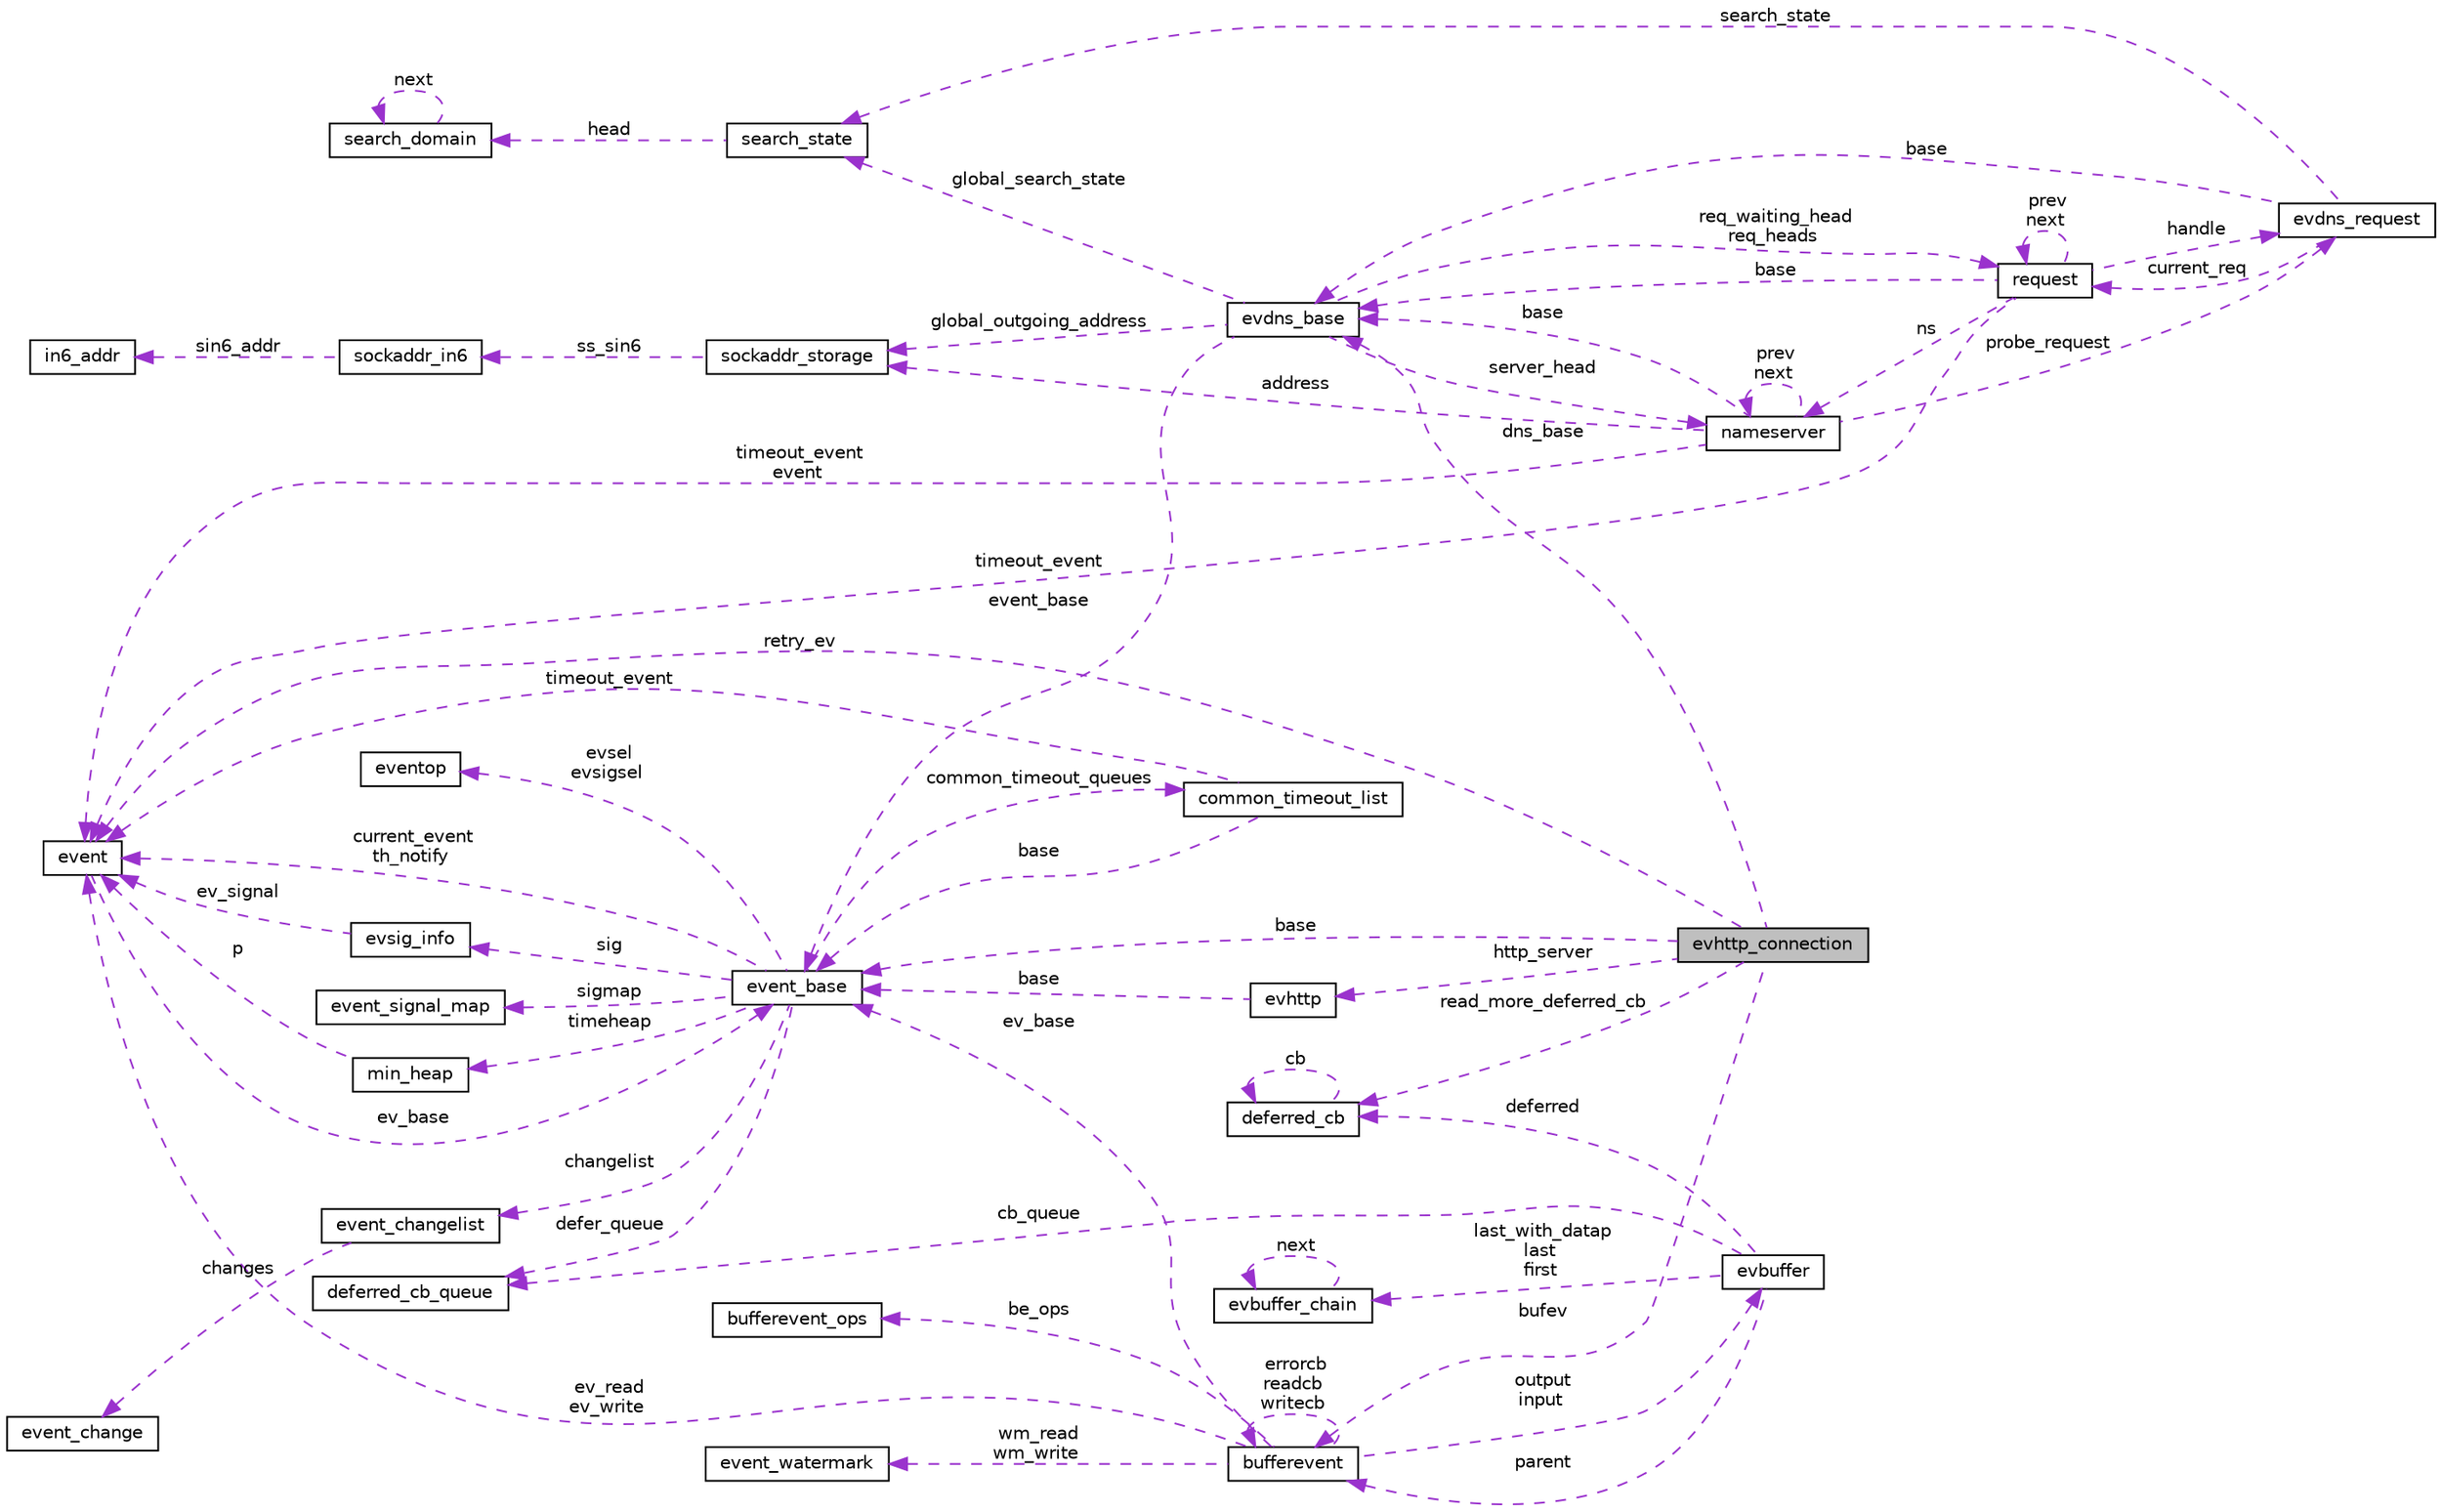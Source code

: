 digraph G
{
  edge [fontname="Helvetica",fontsize="10",labelfontname="Helvetica",labelfontsize="10"];
  node [fontname="Helvetica",fontsize="10",shape=record];
  rankdir="LR";
  Node1 [label="evhttp_connection",height=0.2,width=0.4,color="black", fillcolor="grey75", style="filled" fontcolor="black"];
  Node2 -> Node1 [dir="back",color="darkorchid3",fontsize="10",style="dashed",label=" dns_base" ,fontname="Helvetica"];
  Node2 [label="evdns_base",height=0.2,width=0.4,color="black", fillcolor="white", style="filled",URL="$structevdns__base.html"];
  Node3 -> Node2 [dir="back",color="darkorchid3",fontsize="10",style="dashed",label=" global_outgoing_address" ,fontname="Helvetica"];
  Node3 [label="sockaddr_storage",height=0.2,width=0.4,color="black", fillcolor="white", style="filled",URL="$structsockaddr__storage.html"];
  Node4 -> Node3 [dir="back",color="darkorchid3",fontsize="10",style="dashed",label=" ss_sin6" ,fontname="Helvetica"];
  Node4 [label="sockaddr_in6",height=0.2,width=0.4,color="black", fillcolor="white", style="filled",URL="$structsockaddr__in6.html"];
  Node5 -> Node4 [dir="back",color="darkorchid3",fontsize="10",style="dashed",label=" sin6_addr" ,fontname="Helvetica"];
  Node5 [label="in6_addr",height=0.2,width=0.4,color="black", fillcolor="white", style="filled",URL="$structin6__addr.html"];
  Node6 -> Node2 [dir="back",color="darkorchid3",fontsize="10",style="dashed",label=" server_head" ,fontname="Helvetica"];
  Node6 [label="nameserver",height=0.2,width=0.4,color="black", fillcolor="white", style="filled",URL="$structnameserver.html"];
  Node2 -> Node6 [dir="back",color="darkorchid3",fontsize="10",style="dashed",label=" base" ,fontname="Helvetica"];
  Node7 -> Node6 [dir="back",color="darkorchid3",fontsize="10",style="dashed",label=" timeout_event\nevent" ,fontname="Helvetica"];
  Node7 [label="event",height=0.2,width=0.4,color="black", fillcolor="white", style="filled",URL="$structevent.html"];
  Node8 -> Node7 [dir="back",color="darkorchid3",fontsize="10",style="dashed",label=" ev_base" ,fontname="Helvetica"];
  Node8 [label="event_base",height=0.2,width=0.4,color="black", fillcolor="white", style="filled",URL="$structevent__base.html"];
  Node9 -> Node8 [dir="back",color="darkorchid3",fontsize="10",style="dashed",label=" evsel\nevsigsel" ,fontname="Helvetica"];
  Node9 [label="eventop",height=0.2,width=0.4,color="black", fillcolor="white", style="filled",URL="$structeventop.html"];
  Node10 -> Node8 [dir="back",color="darkorchid3",fontsize="10",style="dashed",label=" sig" ,fontname="Helvetica"];
  Node10 [label="evsig_info",height=0.2,width=0.4,color="black", fillcolor="white", style="filled",URL="$structevsig__info.html"];
  Node7 -> Node10 [dir="back",color="darkorchid3",fontsize="10",style="dashed",label=" ev_signal" ,fontname="Helvetica"];
  Node11 -> Node8 [dir="back",color="darkorchid3",fontsize="10",style="dashed",label=" timeheap" ,fontname="Helvetica"];
  Node11 [label="min_heap",height=0.2,width=0.4,color="black", fillcolor="white", style="filled",URL="$structmin__heap.html"];
  Node7 -> Node11 [dir="back",color="darkorchid3",fontsize="10",style="dashed",label=" p" ,fontname="Helvetica"];
  Node12 -> Node8 [dir="back",color="darkorchid3",fontsize="10",style="dashed",label=" defer_queue" ,fontname="Helvetica"];
  Node12 [label="deferred_cb_queue",height=0.2,width=0.4,color="black", fillcolor="white", style="filled",URL="$structdeferred__cb__queue.html"];
  Node7 -> Node8 [dir="back",color="darkorchid3",fontsize="10",style="dashed",label=" current_event\nth_notify" ,fontname="Helvetica"];
  Node13 -> Node8 [dir="back",color="darkorchid3",fontsize="10",style="dashed",label=" common_timeout_queues" ,fontname="Helvetica"];
  Node13 [label="common_timeout_list",height=0.2,width=0.4,color="black", fillcolor="white", style="filled",URL="$structcommon__timeout__list.html"];
  Node7 -> Node13 [dir="back",color="darkorchid3",fontsize="10",style="dashed",label=" timeout_event" ,fontname="Helvetica"];
  Node8 -> Node13 [dir="back",color="darkorchid3",fontsize="10",style="dashed",label=" base" ,fontname="Helvetica"];
  Node14 -> Node8 [dir="back",color="darkorchid3",fontsize="10",style="dashed",label=" sigmap" ,fontname="Helvetica"];
  Node14 [label="event_signal_map",height=0.2,width=0.4,color="black", fillcolor="white", style="filled",URL="$structevent__signal__map.html"];
  Node15 -> Node8 [dir="back",color="darkorchid3",fontsize="10",style="dashed",label=" changelist" ,fontname="Helvetica"];
  Node15 [label="event_changelist",height=0.2,width=0.4,color="black", fillcolor="white", style="filled",URL="$structevent__changelist.html"];
  Node16 -> Node15 [dir="back",color="darkorchid3",fontsize="10",style="dashed",label=" changes" ,fontname="Helvetica"];
  Node16 [label="event_change",height=0.2,width=0.4,color="black", fillcolor="white", style="filled",URL="$structevent__change.html"];
  Node3 -> Node6 [dir="back",color="darkorchid3",fontsize="10",style="dashed",label=" address" ,fontname="Helvetica"];
  Node17 -> Node6 [dir="back",color="darkorchid3",fontsize="10",style="dashed",label=" probe_request" ,fontname="Helvetica"];
  Node17 [label="evdns_request",height=0.2,width=0.4,color="black", fillcolor="white", style="filled",URL="$structevdns__request.html"];
  Node2 -> Node17 [dir="back",color="darkorchid3",fontsize="10",style="dashed",label=" base" ,fontname="Helvetica"];
  Node18 -> Node17 [dir="back",color="darkorchid3",fontsize="10",style="dashed",label=" current_req" ,fontname="Helvetica"];
  Node18 [label="request",height=0.2,width=0.4,color="black", fillcolor="white", style="filled",URL="$structrequest.html"];
  Node2 -> Node18 [dir="back",color="darkorchid3",fontsize="10",style="dashed",label=" base" ,fontname="Helvetica"];
  Node7 -> Node18 [dir="back",color="darkorchid3",fontsize="10",style="dashed",label=" timeout_event" ,fontname="Helvetica"];
  Node17 -> Node18 [dir="back",color="darkorchid3",fontsize="10",style="dashed",label=" handle" ,fontname="Helvetica"];
  Node6 -> Node18 [dir="back",color="darkorchid3",fontsize="10",style="dashed",label=" ns" ,fontname="Helvetica"];
  Node18 -> Node18 [dir="back",color="darkorchid3",fontsize="10",style="dashed",label=" prev\nnext" ,fontname="Helvetica"];
  Node19 -> Node17 [dir="back",color="darkorchid3",fontsize="10",style="dashed",label=" search_state" ,fontname="Helvetica"];
  Node19 [label="search_state",height=0.2,width=0.4,color="black", fillcolor="white", style="filled",URL="$structsearch__state.html"];
  Node20 -> Node19 [dir="back",color="darkorchid3",fontsize="10",style="dashed",label=" head" ,fontname="Helvetica"];
  Node20 [label="search_domain",height=0.2,width=0.4,color="black", fillcolor="white", style="filled",URL="$structsearch__domain.html"];
  Node20 -> Node20 [dir="back",color="darkorchid3",fontsize="10",style="dashed",label=" next" ,fontname="Helvetica"];
  Node6 -> Node6 [dir="back",color="darkorchid3",fontsize="10",style="dashed",label=" prev\nnext" ,fontname="Helvetica"];
  Node18 -> Node2 [dir="back",color="darkorchid3",fontsize="10",style="dashed",label=" req_waiting_head\nreq_heads" ,fontname="Helvetica"];
  Node19 -> Node2 [dir="back",color="darkorchid3",fontsize="10",style="dashed",label=" global_search_state" ,fontname="Helvetica"];
  Node8 -> Node2 [dir="back",color="darkorchid3",fontsize="10",style="dashed",label=" event_base" ,fontname="Helvetica"];
  Node7 -> Node1 [dir="back",color="darkorchid3",fontsize="10",style="dashed",label=" retry_ev" ,fontname="Helvetica"];
  Node21 -> Node1 [dir="back",color="darkorchid3",fontsize="10",style="dashed",label=" http_server" ,fontname="Helvetica"];
  Node21 [label="evhttp",height=0.2,width=0.4,color="black", fillcolor="white", style="filled",URL="$structevhttp.html"];
  Node8 -> Node21 [dir="back",color="darkorchid3",fontsize="10",style="dashed",label=" base" ,fontname="Helvetica"];
  Node8 -> Node1 [dir="back",color="darkorchid3",fontsize="10",style="dashed",label=" base" ,fontname="Helvetica"];
  Node22 -> Node1 [dir="back",color="darkorchid3",fontsize="10",style="dashed",label=" read_more_deferred_cb" ,fontname="Helvetica"];
  Node22 [label="deferred_cb",height=0.2,width=0.4,color="black", fillcolor="white", style="filled",URL="$structdeferred__cb.html"];
  Node22 -> Node22 [dir="back",color="darkorchid3",fontsize="10",style="dashed",label=" cb" ,fontname="Helvetica"];
  Node23 -> Node1 [dir="back",color="darkorchid3",fontsize="10",style="dashed",label=" bufev" ,fontname="Helvetica"];
  Node23 [label="bufferevent",height=0.2,width=0.4,color="black", fillcolor="white", style="filled",URL="$structbufferevent.html"];
  Node24 -> Node23 [dir="back",color="darkorchid3",fontsize="10",style="dashed",label=" wm_read\nwm_write" ,fontname="Helvetica"];
  Node24 [label="event_watermark",height=0.2,width=0.4,color="black", fillcolor="white", style="filled",URL="$structevent__watermark.html"];
  Node7 -> Node23 [dir="back",color="darkorchid3",fontsize="10",style="dashed",label=" ev_read\nev_write" ,fontname="Helvetica"];
  Node25 -> Node23 [dir="back",color="darkorchid3",fontsize="10",style="dashed",label=" output\ninput" ,fontname="Helvetica"];
  Node25 [label="evbuffer",height=0.2,width=0.4,color="black", fillcolor="white", style="filled",URL="$structevbuffer.html"];
  Node12 -> Node25 [dir="back",color="darkorchid3",fontsize="10",style="dashed",label=" cb_queue" ,fontname="Helvetica"];
  Node26 -> Node25 [dir="back",color="darkorchid3",fontsize="10",style="dashed",label=" last_with_datap\nlast\nfirst" ,fontname="Helvetica"];
  Node26 [label="evbuffer_chain",height=0.2,width=0.4,color="black", fillcolor="white", style="filled",URL="$structevbuffer__chain.html"];
  Node26 -> Node26 [dir="back",color="darkorchid3",fontsize="10",style="dashed",label=" next" ,fontname="Helvetica"];
  Node23 -> Node25 [dir="back",color="darkorchid3",fontsize="10",style="dashed",label=" parent" ,fontname="Helvetica"];
  Node22 -> Node25 [dir="back",color="darkorchid3",fontsize="10",style="dashed",label=" deferred" ,fontname="Helvetica"];
  Node8 -> Node23 [dir="back",color="darkorchid3",fontsize="10",style="dashed",label=" ev_base" ,fontname="Helvetica"];
  Node23 -> Node23 [dir="back",color="darkorchid3",fontsize="10",style="dashed",label=" errorcb\nreadcb\nwritecb" ,fontname="Helvetica"];
  Node27 -> Node23 [dir="back",color="darkorchid3",fontsize="10",style="dashed",label=" be_ops" ,fontname="Helvetica"];
  Node27 [label="bufferevent_ops",height=0.2,width=0.4,color="black", fillcolor="white", style="filled",URL="$structbufferevent__ops.html"];
}
